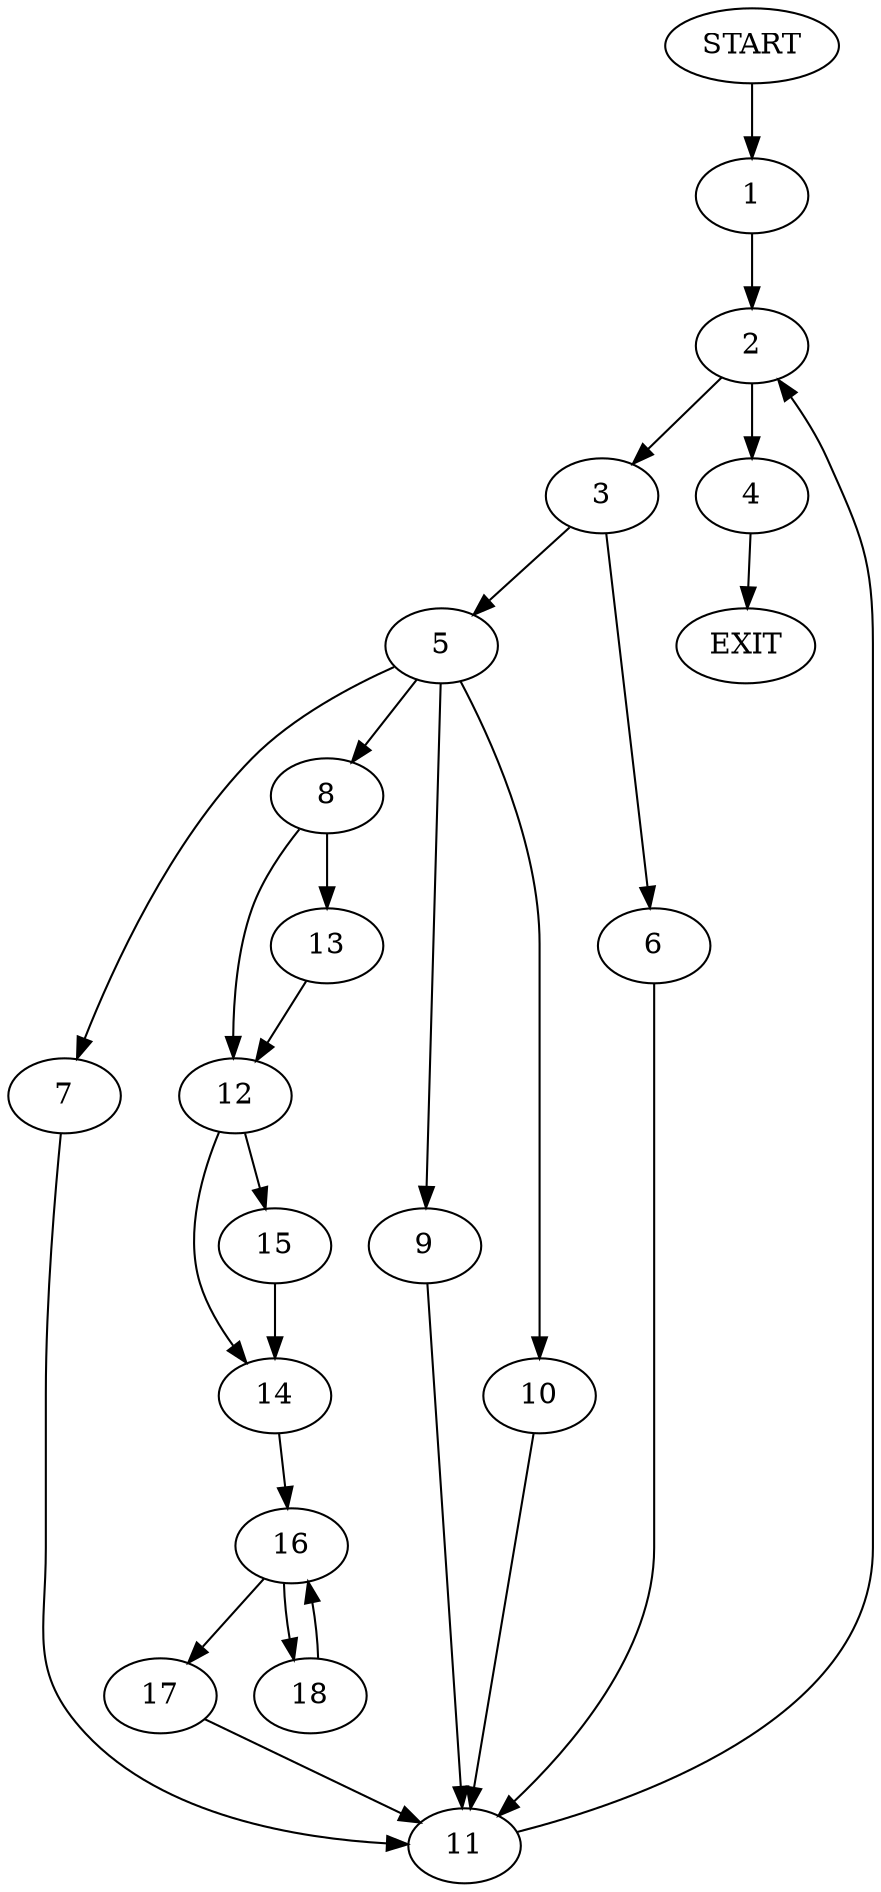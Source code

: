 digraph {
0 [label="START"]
19 [label="EXIT"]
0 -> 1
1 -> 2
2 -> 3
2 -> 4
4 -> 19
3 -> 5
3 -> 6
5 -> 7
5 -> 8
5 -> 9
5 -> 10
6 -> 11
7 -> 11
8 -> 12
8 -> 13
9 -> 11
10 -> 11
11 -> 2
12 -> 14
12 -> 15
13 -> 12
14 -> 16
15 -> 14
16 -> 17
16 -> 18
18 -> 16
17 -> 11
}

